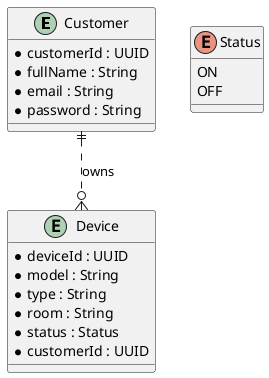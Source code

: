 @startuml
entity "Customer" as customer {
  * customerId : UUID
  * fullName : String
  * email : String
  * password : String
}

entity "Device" as device {
  * deviceId : UUID
  * model : String
  * type : String
  * room : String
  * status : Status
  * customerId : UUID
}

customer ||..o{ device : "owns"

enum Status {
ON
OFF
}
@enduml
